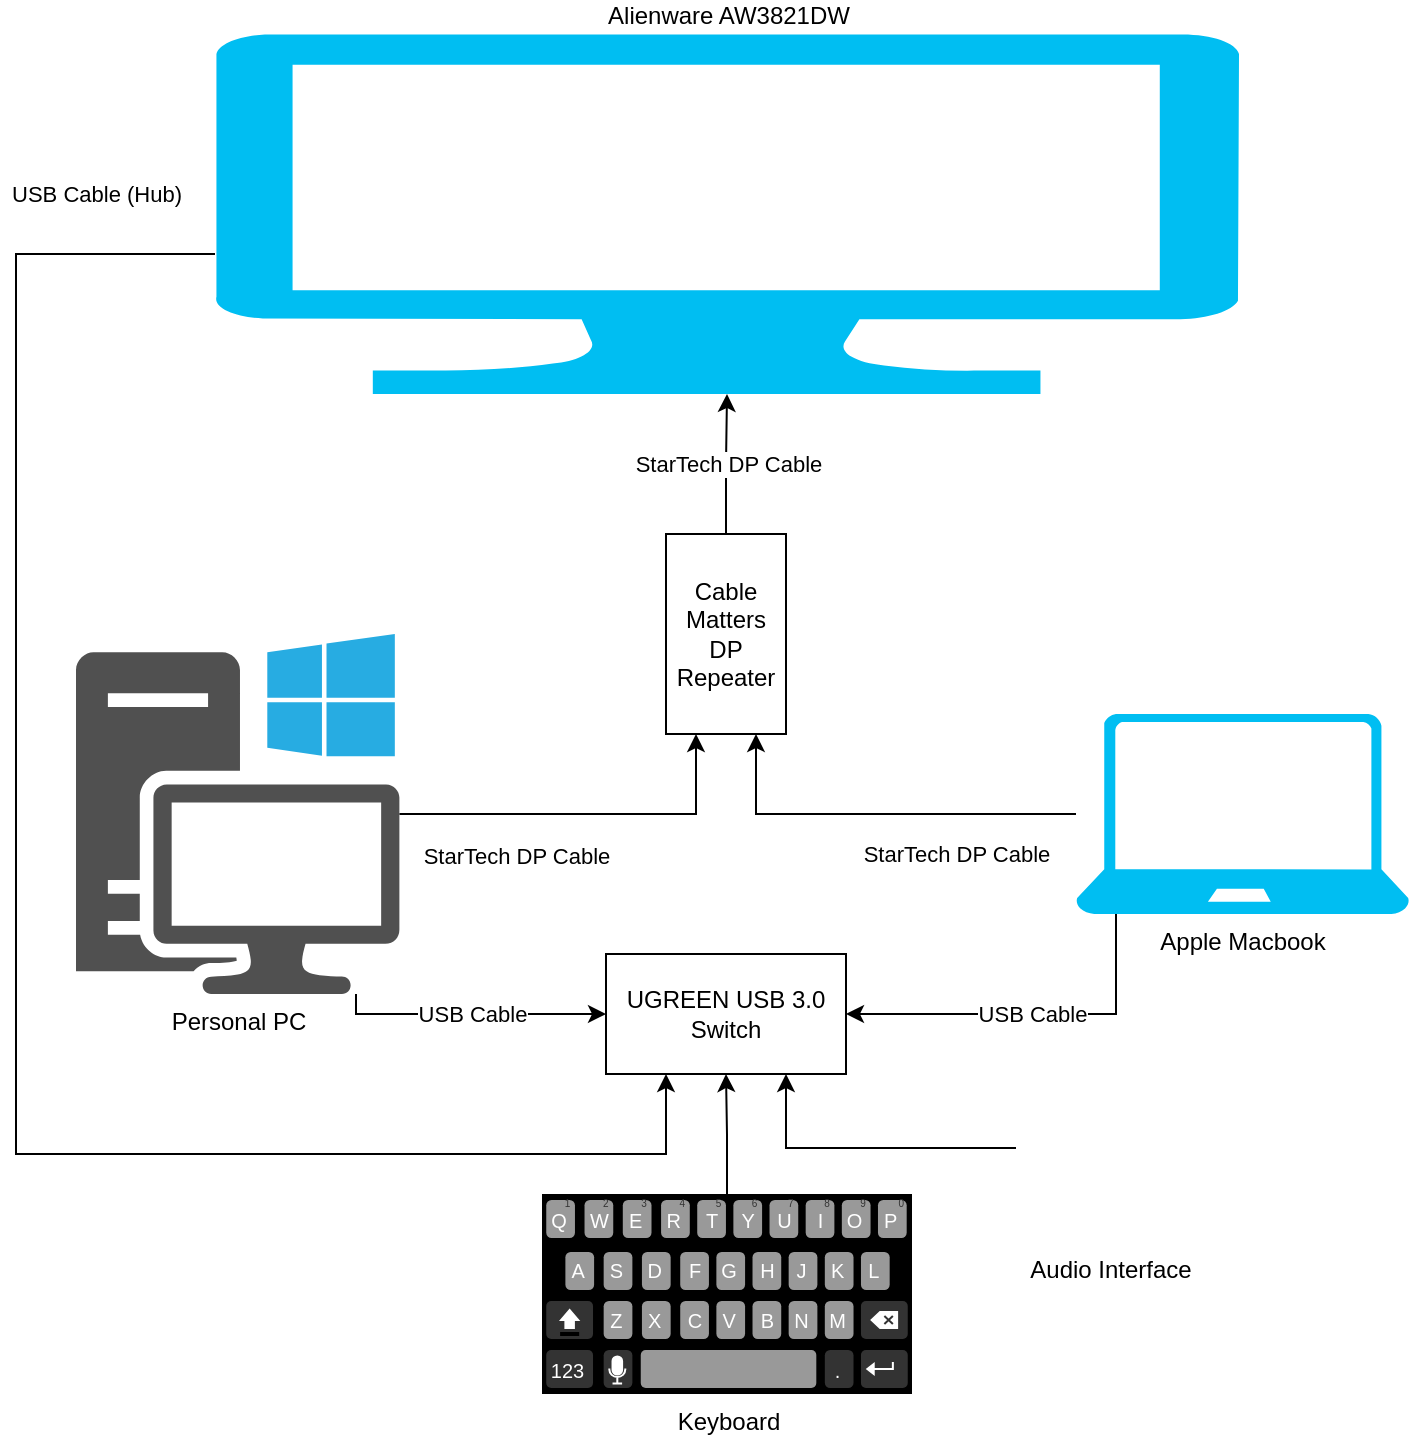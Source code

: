 <mxfile version="14.6.11" type="device"><diagram id="xNW0Ef61ytxoVJ69CpYc" name="Page-1"><mxGraphModel dx="1433" dy="1215" grid="1" gridSize="10" guides="1" tooltips="1" connect="1" arrows="1" fold="1" page="1" pageScale="1" pageWidth="850" pageHeight="1100" math="0" shadow="0"><root><mxCell id="0"/><mxCell id="1" parent="0"/><mxCell id="9EmMy03tn18Q_ngXFw_C-8" value="StarTech DP Cable" style="edgeStyle=orthogonalEdgeStyle;rounded=0;orthogonalLoop=1;jettySize=auto;html=1;entryX=0.75;entryY=1;entryDx=0;entryDy=0;" edge="1" parent="1" source="9EmMy03tn18Q_ngXFw_C-3" target="9EmMy03tn18Q_ngXFw_C-6"><mxGeometry x="-0.4" y="20" relative="1" as="geometry"><mxPoint as="offset"/></mxGeometry></mxCell><mxCell id="9EmMy03tn18Q_ngXFw_C-16" value="USB Cable" style="edgeStyle=orthogonalEdgeStyle;rounded=0;orthogonalLoop=1;jettySize=auto;html=1;" edge="1" parent="1" source="9EmMy03tn18Q_ngXFw_C-3" target="9EmMy03tn18Q_ngXFw_C-13"><mxGeometry relative="1" as="geometry"><Array as="points"><mxPoint x="620" y="740"/></Array></mxGeometry></mxCell><mxCell id="9EmMy03tn18Q_ngXFw_C-3" value="Apple Macbook" style="verticalLabelPosition=bottom;html=1;verticalAlign=top;align=center;strokeColor=none;fillColor=#00BEF2;shape=mxgraph.azure.laptop;pointerEvents=1;" vertex="1" parent="1"><mxGeometry x="600" y="590" width="166.67" height="100" as="geometry"/></mxCell><mxCell id="9EmMy03tn18Q_ngXFw_C-24" value="USB Cable (Hub)" style="edgeStyle=orthogonalEdgeStyle;rounded=0;orthogonalLoop=1;jettySize=auto;html=1;entryX=0.25;entryY=1;entryDx=0;entryDy=0;" edge="1" parent="1" source="9EmMy03tn18Q_ngXFw_C-4" target="9EmMy03tn18Q_ngXFw_C-13"><mxGeometry x="-0.87" y="-30" relative="1" as="geometry"><Array as="points"><mxPoint x="70" y="360"/><mxPoint x="70" y="810"/><mxPoint x="395" y="810"/></Array><mxPoint as="offset"/></mxGeometry></mxCell><mxCell id="9EmMy03tn18Q_ngXFw_C-4" value="Alienware AW3821DW" style="verticalLabelPosition=top;html=1;verticalAlign=bottom;align=center;strokeColor=none;fillColor=#00BEF2;shape=mxgraph.azure.computer;pointerEvents=1;labelPosition=center;" vertex="1" parent="1"><mxGeometry x="169.5" y="250" width="512" height="180" as="geometry"/></mxCell><mxCell id="9EmMy03tn18Q_ngXFw_C-7" value="StarTech DP Cable" style="edgeStyle=orthogonalEdgeStyle;rounded=0;orthogonalLoop=1;jettySize=auto;html=1;entryX=0.25;entryY=1;entryDx=0;entryDy=0;" edge="1" parent="1" source="9EmMy03tn18Q_ngXFw_C-5" target="9EmMy03tn18Q_ngXFw_C-6"><mxGeometry x="-0.381" y="-21" relative="1" as="geometry"><mxPoint as="offset"/></mxGeometry></mxCell><mxCell id="9EmMy03tn18Q_ngXFw_C-15" value="USB Cable" style="edgeStyle=orthogonalEdgeStyle;rounded=0;orthogonalLoop=1;jettySize=auto;html=1;" edge="1" parent="1" source="9EmMy03tn18Q_ngXFw_C-5" target="9EmMy03tn18Q_ngXFw_C-13"><mxGeometry relative="1" as="geometry"><Array as="points"><mxPoint x="240" y="740"/></Array></mxGeometry></mxCell><mxCell id="9EmMy03tn18Q_ngXFw_C-5" value="Personal PC" style="pointerEvents=1;shadow=0;dashed=0;html=1;strokeColor=none;fillColor=#505050;labelPosition=center;verticalLabelPosition=bottom;verticalAlign=top;outlineConnect=0;align=center;shape=mxgraph.office.devices.workstation_pc;" vertex="1" parent="1"><mxGeometry x="100" y="550" width="161.69" height="180" as="geometry"/></mxCell><mxCell id="9EmMy03tn18Q_ngXFw_C-10" value="StarTech DP Cable" style="edgeStyle=orthogonalEdgeStyle;rounded=0;orthogonalLoop=1;jettySize=auto;html=1;" edge="1" parent="1" source="9EmMy03tn18Q_ngXFw_C-6" target="9EmMy03tn18Q_ngXFw_C-4"><mxGeometry relative="1" as="geometry"/></mxCell><mxCell id="9EmMy03tn18Q_ngXFw_C-6" value="Cable Matters DP&lt;br&gt;Repeater" style="rounded=0;whiteSpace=wrap;html=1;" vertex="1" parent="1"><mxGeometry x="395" y="500" width="60" height="100" as="geometry"/></mxCell><mxCell id="9EmMy03tn18Q_ngXFw_C-13" value="UGREEN USB 3.0&lt;br&gt;Switch" style="rounded=0;whiteSpace=wrap;html=1;" vertex="1" parent="1"><mxGeometry x="365" y="710" width="120" height="60" as="geometry"/></mxCell><mxCell id="9EmMy03tn18Q_ngXFw_C-18" style="edgeStyle=orthogonalEdgeStyle;rounded=0;orthogonalLoop=1;jettySize=auto;html=1;entryX=0.5;entryY=1;entryDx=0;entryDy=0;" edge="1" parent="1" source="9EmMy03tn18Q_ngXFw_C-17" target="9EmMy03tn18Q_ngXFw_C-13"><mxGeometry relative="1" as="geometry"/></mxCell><mxCell id="9EmMy03tn18Q_ngXFw_C-17" value="Keyboard" style="verticalLabelPosition=bottom;verticalAlign=top;html=1;shadow=0;dashed=0;strokeWidth=1;shape=mxgraph.android.keyboard;" vertex="1" parent="1"><mxGeometry x="333" y="830" width="185" height="100" as="geometry"/></mxCell><mxCell id="9EmMy03tn18Q_ngXFw_C-23" style="edgeStyle=orthogonalEdgeStyle;rounded=0;orthogonalLoop=1;jettySize=auto;html=1;entryX=0.75;entryY=1;entryDx=0;entryDy=0;" edge="1" parent="1" source="9EmMy03tn18Q_ngXFw_C-22" target="9EmMy03tn18Q_ngXFw_C-13"><mxGeometry relative="1" as="geometry"/></mxCell><mxCell id="9EmMy03tn18Q_ngXFw_C-22" value="Audio Interface" style="shape=image;html=1;verticalAlign=top;verticalLabelPosition=bottom;labelBackgroundColor=#ffffff;imageAspect=0;aspect=fixed;image=https://cdn4.iconfinder.com/data/icons/essential-app-2/16/volume-sound-speaker-lound-128.png" vertex="1" parent="1"><mxGeometry x="570" y="760" width="94" height="94" as="geometry"/></mxCell></root></mxGraphModel></diagram></mxfile>